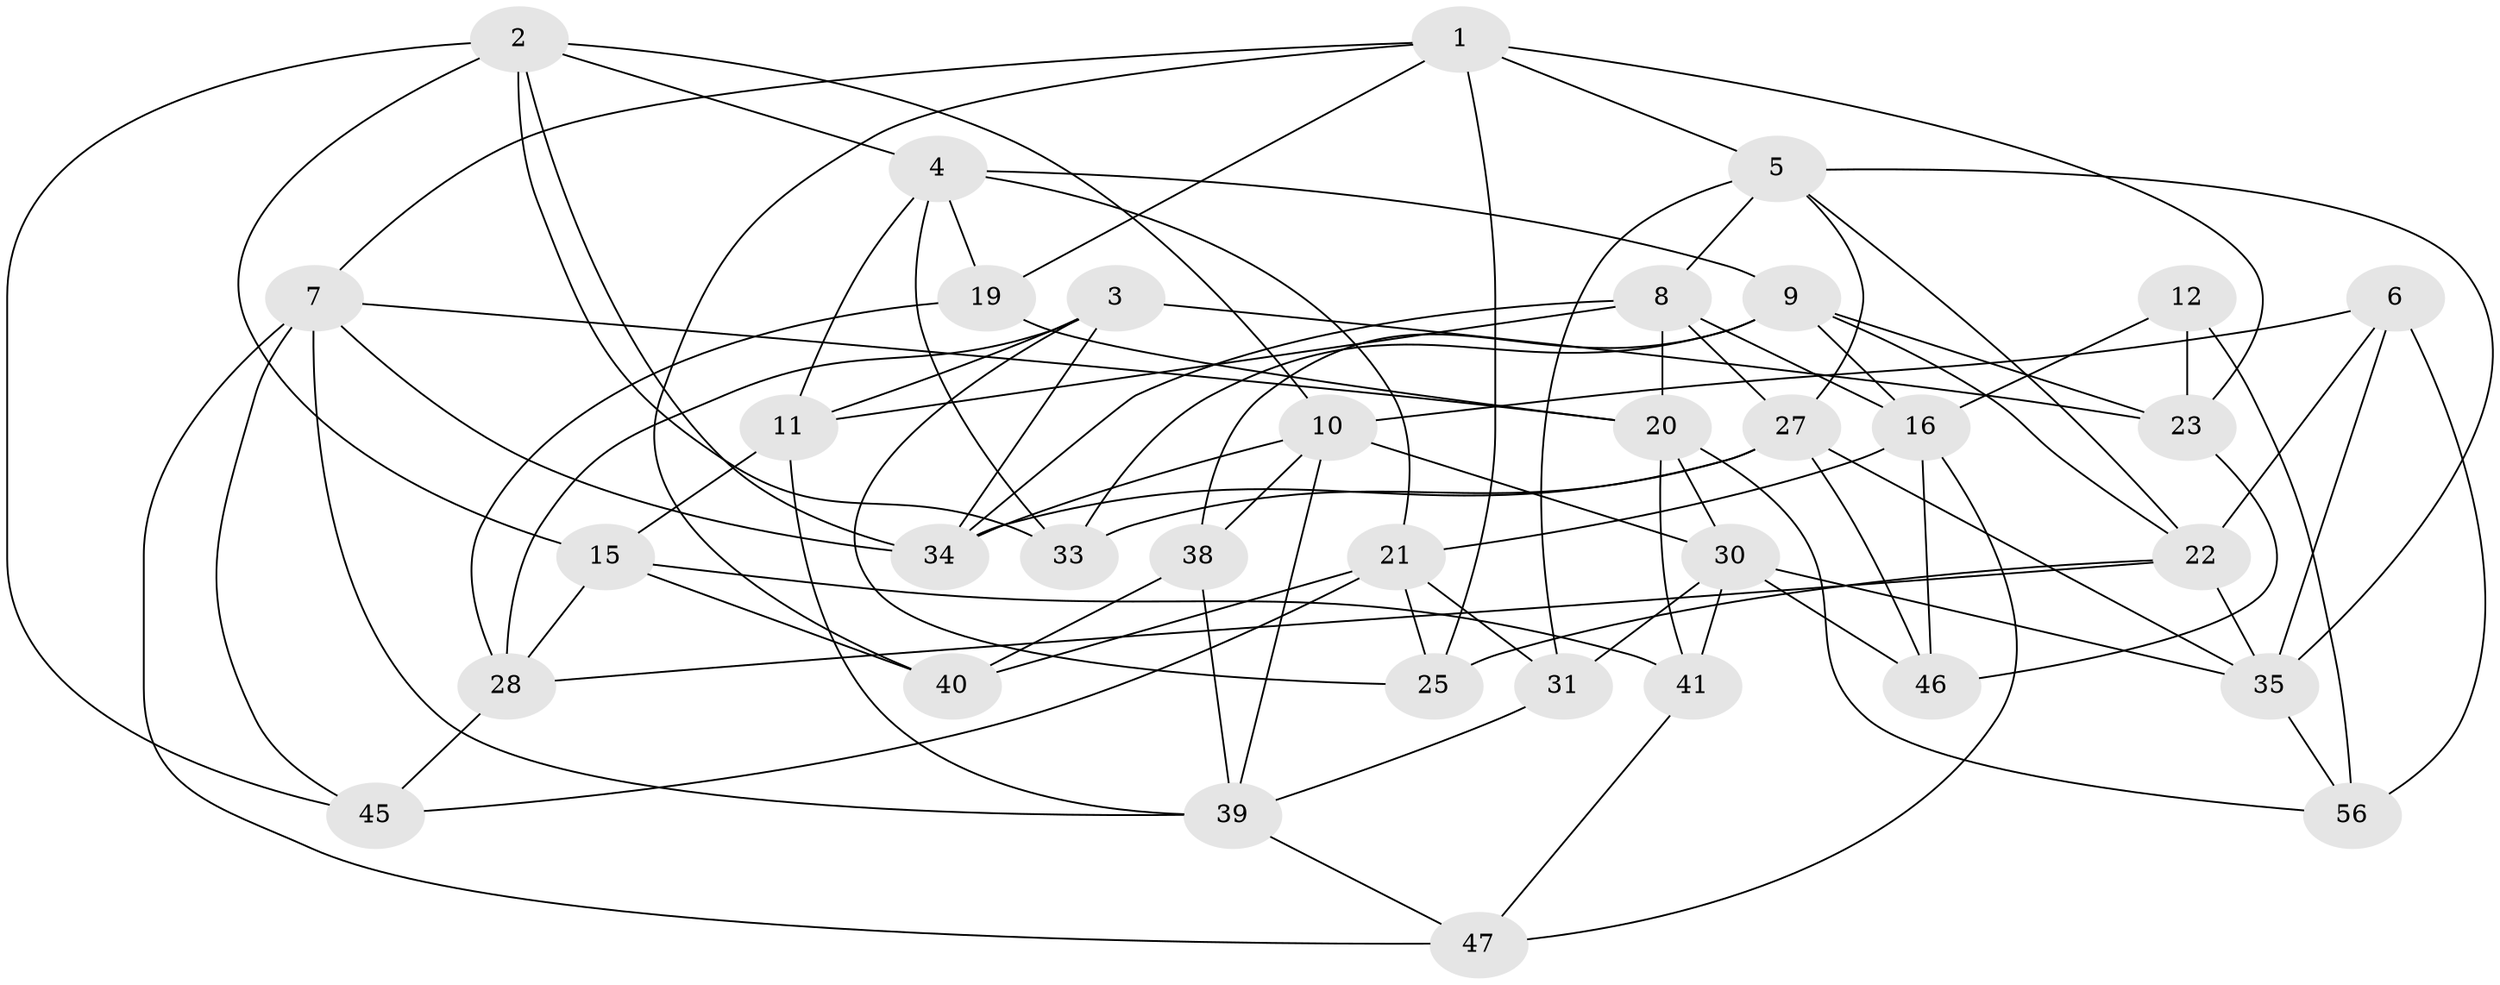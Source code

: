 // Generated by graph-tools (version 1.1) at 2025/52/02/27/25 19:52:31]
// undirected, 35 vertices, 89 edges
graph export_dot {
graph [start="1"]
  node [color=gray90,style=filled];
  1 [super="+18"];
  2 [super="+42"];
  3 [super="+32"];
  4 [super="+14"];
  5 [super="+13"];
  6;
  7 [super="+17"];
  8 [super="+48"];
  9 [super="+52"];
  10 [super="+24"];
  11 [super="+29"];
  12;
  15 [super="+49"];
  16 [super="+44"];
  19;
  20 [super="+26"];
  21 [super="+37"];
  22 [super="+54"];
  23 [super="+53"];
  25;
  27 [super="+57"];
  28 [super="+55"];
  30 [super="+50"];
  31;
  33;
  34 [super="+43"];
  35 [super="+36"];
  38;
  39 [super="+51"];
  40;
  41;
  45;
  46;
  47;
  56;
  1 -- 25;
  1 -- 5;
  1 -- 23;
  1 -- 40;
  1 -- 19;
  1 -- 7;
  2 -- 33;
  2 -- 45;
  2 -- 10;
  2 -- 34;
  2 -- 4;
  2 -- 15;
  3 -- 11;
  3 -- 23;
  3 -- 25;
  3 -- 28 [weight=2];
  3 -- 34;
  4 -- 11;
  4 -- 19;
  4 -- 21;
  4 -- 33;
  4 -- 9;
  5 -- 35;
  5 -- 22;
  5 -- 31;
  5 -- 8;
  5 -- 27;
  6 -- 56;
  6 -- 10;
  6 -- 35;
  6 -- 22;
  7 -- 20;
  7 -- 47;
  7 -- 45;
  7 -- 34;
  7 -- 39;
  8 -- 16;
  8 -- 20;
  8 -- 27;
  8 -- 34;
  8 -- 11;
  9 -- 33;
  9 -- 38;
  9 -- 16;
  9 -- 22;
  9 -- 23;
  10 -- 30;
  10 -- 39;
  10 -- 34;
  10 -- 38;
  11 -- 15 [weight=2];
  11 -- 39;
  12 -- 56;
  12 -- 23 [weight=2];
  12 -- 16;
  15 -- 40;
  15 -- 41;
  15 -- 28;
  16 -- 47;
  16 -- 46;
  16 -- 21;
  19 -- 20;
  19 -- 28;
  20 -- 56;
  20 -- 41;
  20 -- 30;
  21 -- 40;
  21 -- 31;
  21 -- 25;
  21 -- 45;
  22 -- 28;
  22 -- 25;
  22 -- 35;
  23 -- 46;
  27 -- 46;
  27 -- 33;
  27 -- 35;
  27 -- 34;
  28 -- 45;
  30 -- 41;
  30 -- 31;
  30 -- 46;
  30 -- 35;
  31 -- 39;
  35 -- 56;
  38 -- 40;
  38 -- 39;
  39 -- 47;
  41 -- 47;
}

